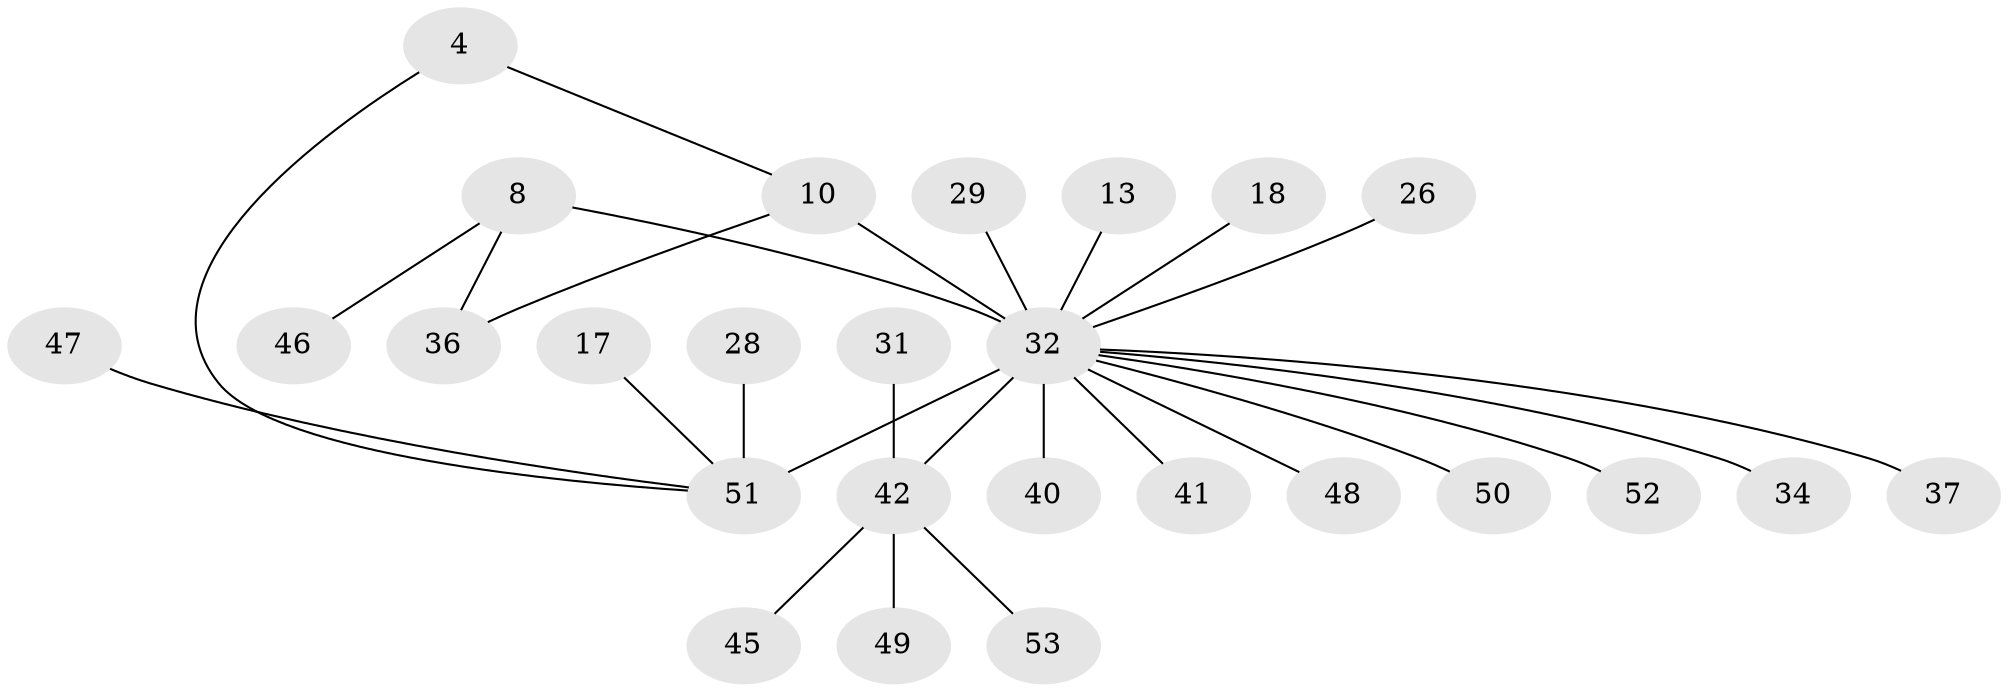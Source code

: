 // original degree distribution, {3: 0.03773584905660377, 8: 0.05660377358490566, 9: 0.018867924528301886, 2: 0.32075471698113206, 6: 0.03773584905660377, 5: 0.018867924528301886, 4: 0.05660377358490566, 1: 0.4528301886792453}
// Generated by graph-tools (version 1.1) at 2025/55/03/09/25 04:55:57]
// undirected, 26 vertices, 27 edges
graph export_dot {
graph [start="1"]
  node [color=gray90,style=filled];
  4;
  8;
  10;
  13;
  17 [super="+15"];
  18;
  26 [super="+23"];
  28 [super="+27"];
  29;
  31;
  32 [super="+6+7+5+19"];
  34;
  36 [super="+16"];
  37 [super="+30"];
  40;
  41;
  42 [super="+11+12+20+35"];
  45;
  46;
  47 [super="+25"];
  48;
  49;
  50 [super="+38+44"];
  51 [super="+43+39"];
  52 [super="+33"];
  53;
  4 -- 10;
  4 -- 51;
  8 -- 36;
  8 -- 46;
  8 -- 32 [weight=2];
  10 -- 32 [weight=4];
  10 -- 36;
  13 -- 32;
  17 -- 51;
  18 -- 32;
  26 -- 32;
  28 -- 51;
  29 -- 32;
  31 -- 42;
  32 -- 40;
  32 -- 48;
  32 -- 50;
  32 -- 34;
  32 -- 41;
  32 -- 42 [weight=2];
  32 -- 37;
  32 -- 52;
  32 -- 51 [weight=5];
  42 -- 45;
  42 -- 49;
  42 -- 53;
  47 -- 51;
}
